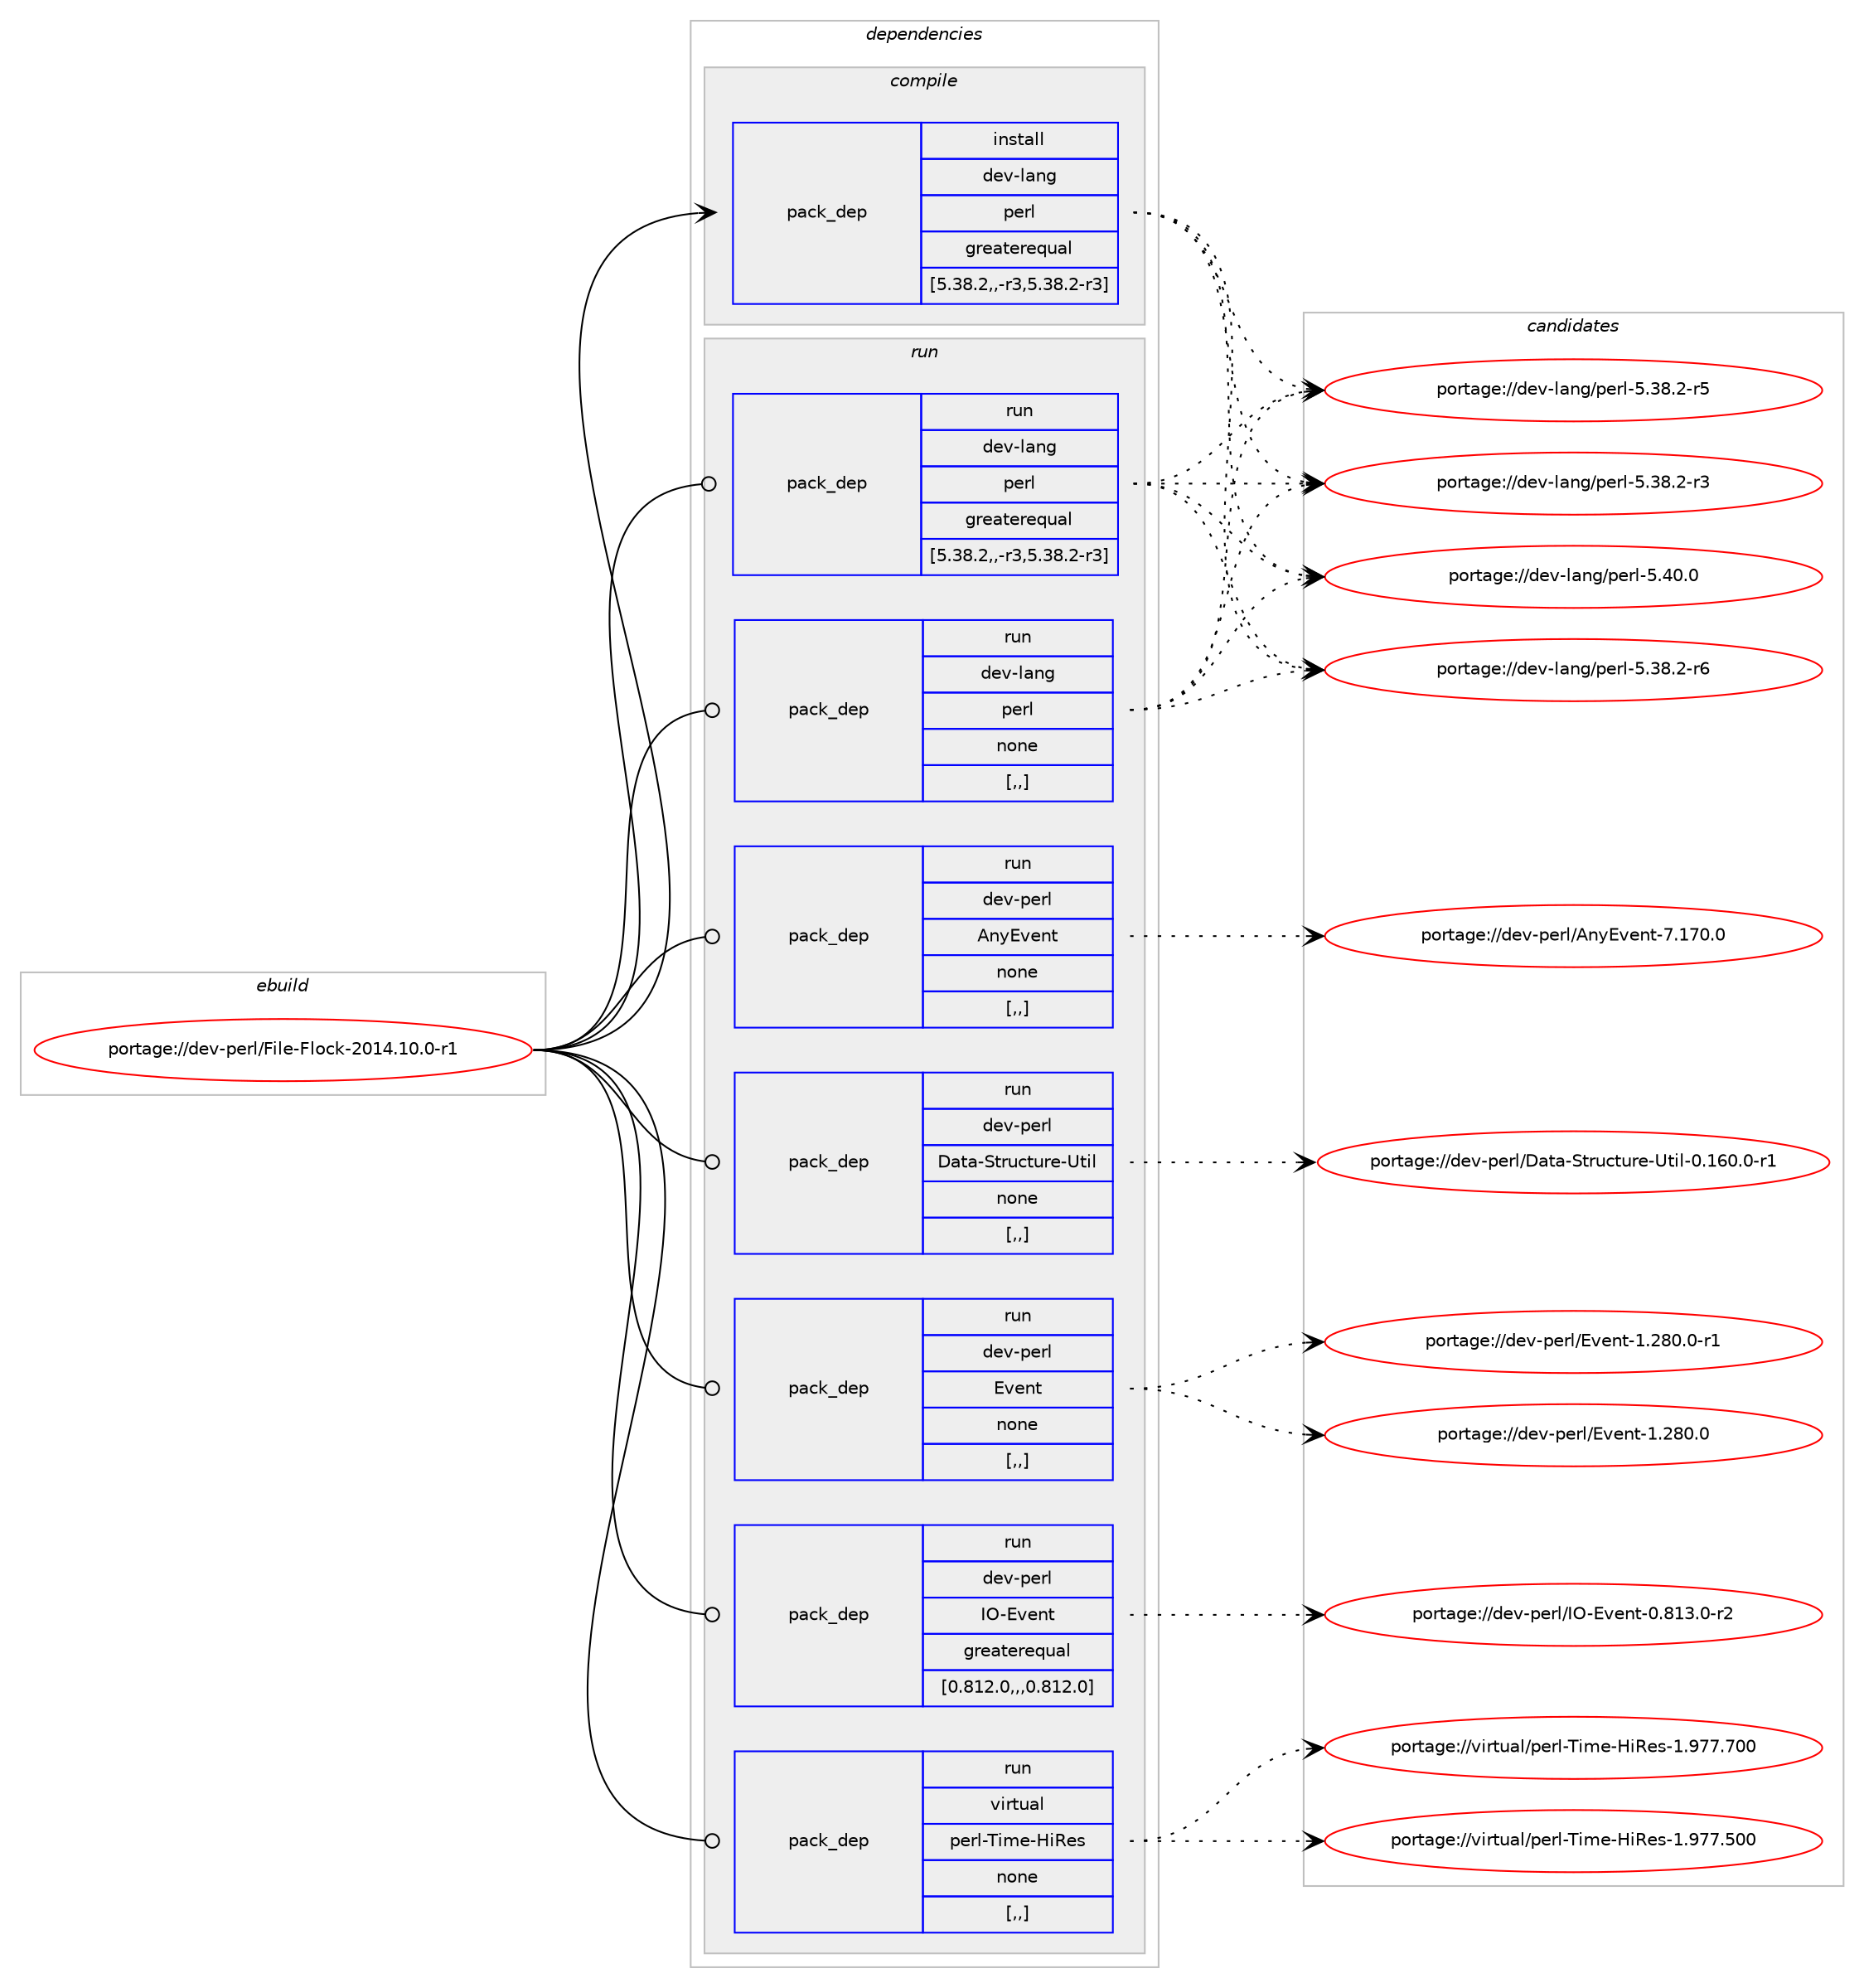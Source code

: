 digraph prolog {

# *************
# Graph options
# *************

newrank=true;
concentrate=true;
compound=true;
graph [rankdir=LR,fontname=Helvetica,fontsize=10,ranksep=1.5];#, ranksep=2.5, nodesep=0.2];
edge  [arrowhead=vee];
node  [fontname=Helvetica,fontsize=10];

# **********
# The ebuild
# **********

subgraph cluster_leftcol {
color=gray;
label=<<i>ebuild</i>>;
id [label="portage://dev-perl/File-Flock-2014.10.0-r1", color=red, width=4, href="../dev-perl/File-Flock-2014.10.0-r1.svg"];
}

# ****************
# The dependencies
# ****************

subgraph cluster_midcol {
color=gray;
label=<<i>dependencies</i>>;
subgraph cluster_compile {
fillcolor="#eeeeee";
style=filled;
label=<<i>compile</i>>;
subgraph pack99412 {
dependency130518 [label=<<TABLE BORDER="0" CELLBORDER="1" CELLSPACING="0" CELLPADDING="4" WIDTH="220"><TR><TD ROWSPAN="6" CELLPADDING="30">pack_dep</TD></TR><TR><TD WIDTH="110">install</TD></TR><TR><TD>dev-lang</TD></TR><TR><TD>perl</TD></TR><TR><TD>greaterequal</TD></TR><TR><TD>[5.38.2,,-r3,5.38.2-r3]</TD></TR></TABLE>>, shape=none, color=blue];
}
id:e -> dependency130518:w [weight=20,style="solid",arrowhead="vee"];
}
subgraph cluster_compileandrun {
fillcolor="#eeeeee";
style=filled;
label=<<i>compile and run</i>>;
}
subgraph cluster_run {
fillcolor="#eeeeee";
style=filled;
label=<<i>run</i>>;
subgraph pack99413 {
dependency130519 [label=<<TABLE BORDER="0" CELLBORDER="1" CELLSPACING="0" CELLPADDING="4" WIDTH="220"><TR><TD ROWSPAN="6" CELLPADDING="30">pack_dep</TD></TR><TR><TD WIDTH="110">run</TD></TR><TR><TD>dev-lang</TD></TR><TR><TD>perl</TD></TR><TR><TD>greaterequal</TD></TR><TR><TD>[5.38.2,,-r3,5.38.2-r3]</TD></TR></TABLE>>, shape=none, color=blue];
}
id:e -> dependency130519:w [weight=20,style="solid",arrowhead="odot"];
subgraph pack99414 {
dependency130520 [label=<<TABLE BORDER="0" CELLBORDER="1" CELLSPACING="0" CELLPADDING="4" WIDTH="220"><TR><TD ROWSPAN="6" CELLPADDING="30">pack_dep</TD></TR><TR><TD WIDTH="110">run</TD></TR><TR><TD>dev-lang</TD></TR><TR><TD>perl</TD></TR><TR><TD>none</TD></TR><TR><TD>[,,]</TD></TR></TABLE>>, shape=none, color=blue];
}
id:e -> dependency130520:w [weight=20,style="solid",arrowhead="odot"];
subgraph pack99415 {
dependency130521 [label=<<TABLE BORDER="0" CELLBORDER="1" CELLSPACING="0" CELLPADDING="4" WIDTH="220"><TR><TD ROWSPAN="6" CELLPADDING="30">pack_dep</TD></TR><TR><TD WIDTH="110">run</TD></TR><TR><TD>dev-perl</TD></TR><TR><TD>AnyEvent</TD></TR><TR><TD>none</TD></TR><TR><TD>[,,]</TD></TR></TABLE>>, shape=none, color=blue];
}
id:e -> dependency130521:w [weight=20,style="solid",arrowhead="odot"];
subgraph pack99416 {
dependency130522 [label=<<TABLE BORDER="0" CELLBORDER="1" CELLSPACING="0" CELLPADDING="4" WIDTH="220"><TR><TD ROWSPAN="6" CELLPADDING="30">pack_dep</TD></TR><TR><TD WIDTH="110">run</TD></TR><TR><TD>dev-perl</TD></TR><TR><TD>Data-Structure-Util</TD></TR><TR><TD>none</TD></TR><TR><TD>[,,]</TD></TR></TABLE>>, shape=none, color=blue];
}
id:e -> dependency130522:w [weight=20,style="solid",arrowhead="odot"];
subgraph pack99417 {
dependency130523 [label=<<TABLE BORDER="0" CELLBORDER="1" CELLSPACING="0" CELLPADDING="4" WIDTH="220"><TR><TD ROWSPAN="6" CELLPADDING="30">pack_dep</TD></TR><TR><TD WIDTH="110">run</TD></TR><TR><TD>dev-perl</TD></TR><TR><TD>Event</TD></TR><TR><TD>none</TD></TR><TR><TD>[,,]</TD></TR></TABLE>>, shape=none, color=blue];
}
id:e -> dependency130523:w [weight=20,style="solid",arrowhead="odot"];
subgraph pack99418 {
dependency130524 [label=<<TABLE BORDER="0" CELLBORDER="1" CELLSPACING="0" CELLPADDING="4" WIDTH="220"><TR><TD ROWSPAN="6" CELLPADDING="30">pack_dep</TD></TR><TR><TD WIDTH="110">run</TD></TR><TR><TD>dev-perl</TD></TR><TR><TD>IO-Event</TD></TR><TR><TD>greaterequal</TD></TR><TR><TD>[0.812.0,,,0.812.0]</TD></TR></TABLE>>, shape=none, color=blue];
}
id:e -> dependency130524:w [weight=20,style="solid",arrowhead="odot"];
subgraph pack99419 {
dependency130525 [label=<<TABLE BORDER="0" CELLBORDER="1" CELLSPACING="0" CELLPADDING="4" WIDTH="220"><TR><TD ROWSPAN="6" CELLPADDING="30">pack_dep</TD></TR><TR><TD WIDTH="110">run</TD></TR><TR><TD>virtual</TD></TR><TR><TD>perl-Time-HiRes</TD></TR><TR><TD>none</TD></TR><TR><TD>[,,]</TD></TR></TABLE>>, shape=none, color=blue];
}
id:e -> dependency130525:w [weight=20,style="solid",arrowhead="odot"];
}
}

# **************
# The candidates
# **************

subgraph cluster_choices {
rank=same;
color=gray;
label=<<i>candidates</i>>;

subgraph choice99412 {
color=black;
nodesep=1;
choice10010111845108971101034711210111410845534652484648 [label="portage://dev-lang/perl-5.40.0", color=red, width=4,href="../dev-lang/perl-5.40.0.svg"];
choice100101118451089711010347112101114108455346515646504511454 [label="portage://dev-lang/perl-5.38.2-r6", color=red, width=4,href="../dev-lang/perl-5.38.2-r6.svg"];
choice100101118451089711010347112101114108455346515646504511453 [label="portage://dev-lang/perl-5.38.2-r5", color=red, width=4,href="../dev-lang/perl-5.38.2-r5.svg"];
choice100101118451089711010347112101114108455346515646504511451 [label="portage://dev-lang/perl-5.38.2-r3", color=red, width=4,href="../dev-lang/perl-5.38.2-r3.svg"];
dependency130518:e -> choice10010111845108971101034711210111410845534652484648:w [style=dotted,weight="100"];
dependency130518:e -> choice100101118451089711010347112101114108455346515646504511454:w [style=dotted,weight="100"];
dependency130518:e -> choice100101118451089711010347112101114108455346515646504511453:w [style=dotted,weight="100"];
dependency130518:e -> choice100101118451089711010347112101114108455346515646504511451:w [style=dotted,weight="100"];
}
subgraph choice99413 {
color=black;
nodesep=1;
choice10010111845108971101034711210111410845534652484648 [label="portage://dev-lang/perl-5.40.0", color=red, width=4,href="../dev-lang/perl-5.40.0.svg"];
choice100101118451089711010347112101114108455346515646504511454 [label="portage://dev-lang/perl-5.38.2-r6", color=red, width=4,href="../dev-lang/perl-5.38.2-r6.svg"];
choice100101118451089711010347112101114108455346515646504511453 [label="portage://dev-lang/perl-5.38.2-r5", color=red, width=4,href="../dev-lang/perl-5.38.2-r5.svg"];
choice100101118451089711010347112101114108455346515646504511451 [label="portage://dev-lang/perl-5.38.2-r3", color=red, width=4,href="../dev-lang/perl-5.38.2-r3.svg"];
dependency130519:e -> choice10010111845108971101034711210111410845534652484648:w [style=dotted,weight="100"];
dependency130519:e -> choice100101118451089711010347112101114108455346515646504511454:w [style=dotted,weight="100"];
dependency130519:e -> choice100101118451089711010347112101114108455346515646504511453:w [style=dotted,weight="100"];
dependency130519:e -> choice100101118451089711010347112101114108455346515646504511451:w [style=dotted,weight="100"];
}
subgraph choice99414 {
color=black;
nodesep=1;
choice10010111845108971101034711210111410845534652484648 [label="portage://dev-lang/perl-5.40.0", color=red, width=4,href="../dev-lang/perl-5.40.0.svg"];
choice100101118451089711010347112101114108455346515646504511454 [label="portage://dev-lang/perl-5.38.2-r6", color=red, width=4,href="../dev-lang/perl-5.38.2-r6.svg"];
choice100101118451089711010347112101114108455346515646504511453 [label="portage://dev-lang/perl-5.38.2-r5", color=red, width=4,href="../dev-lang/perl-5.38.2-r5.svg"];
choice100101118451089711010347112101114108455346515646504511451 [label="portage://dev-lang/perl-5.38.2-r3", color=red, width=4,href="../dev-lang/perl-5.38.2-r3.svg"];
dependency130520:e -> choice10010111845108971101034711210111410845534652484648:w [style=dotted,weight="100"];
dependency130520:e -> choice100101118451089711010347112101114108455346515646504511454:w [style=dotted,weight="100"];
dependency130520:e -> choice100101118451089711010347112101114108455346515646504511453:w [style=dotted,weight="100"];
dependency130520:e -> choice100101118451089711010347112101114108455346515646504511451:w [style=dotted,weight="100"];
}
subgraph choice99415 {
color=black;
nodesep=1;
choice100101118451121011141084765110121691181011101164555464955484648 [label="portage://dev-perl/AnyEvent-7.170.0", color=red, width=4,href="../dev-perl/AnyEvent-7.170.0.svg"];
dependency130521:e -> choice100101118451121011141084765110121691181011101164555464955484648:w [style=dotted,weight="100"];
}
subgraph choice99416 {
color=black;
nodesep=1;
choice1001011184511210111410847689711697458311611411799116117114101458511610510845484649544846484511449 [label="portage://dev-perl/Data-Structure-Util-0.160.0-r1", color=red, width=4,href="../dev-perl/Data-Structure-Util-0.160.0-r1.svg"];
dependency130522:e -> choice1001011184511210111410847689711697458311611411799116117114101458511610510845484649544846484511449:w [style=dotted,weight="100"];
}
subgraph choice99417 {
color=black;
nodesep=1;
choice10010111845112101114108476911810111011645494650564846484511449 [label="portage://dev-perl/Event-1.280.0-r1", color=red, width=4,href="../dev-perl/Event-1.280.0-r1.svg"];
choice1001011184511210111410847691181011101164549465056484648 [label="portage://dev-perl/Event-1.280.0", color=red, width=4,href="../dev-perl/Event-1.280.0.svg"];
dependency130523:e -> choice10010111845112101114108476911810111011645494650564846484511449:w [style=dotted,weight="100"];
dependency130523:e -> choice1001011184511210111410847691181011101164549465056484648:w [style=dotted,weight="100"];
}
subgraph choice99418 {
color=black;
nodesep=1;
choice10010111845112101114108477379456911810111011645484656495146484511450 [label="portage://dev-perl/IO-Event-0.813.0-r2", color=red, width=4,href="../dev-perl/IO-Event-0.813.0-r2.svg"];
dependency130524:e -> choice10010111845112101114108477379456911810111011645484656495146484511450:w [style=dotted,weight="100"];
}
subgraph choice99419 {
color=black;
nodesep=1;
choice1181051141161179710847112101114108458410510910145721058210111545494657555546554848 [label="portage://virtual/perl-Time-HiRes-1.977.700", color=red, width=4,href="../virtual/perl-Time-HiRes-1.977.700.svg"];
choice1181051141161179710847112101114108458410510910145721058210111545494657555546534848 [label="portage://virtual/perl-Time-HiRes-1.977.500", color=red, width=4,href="../virtual/perl-Time-HiRes-1.977.500.svg"];
dependency130525:e -> choice1181051141161179710847112101114108458410510910145721058210111545494657555546554848:w [style=dotted,weight="100"];
dependency130525:e -> choice1181051141161179710847112101114108458410510910145721058210111545494657555546534848:w [style=dotted,weight="100"];
}
}

}
